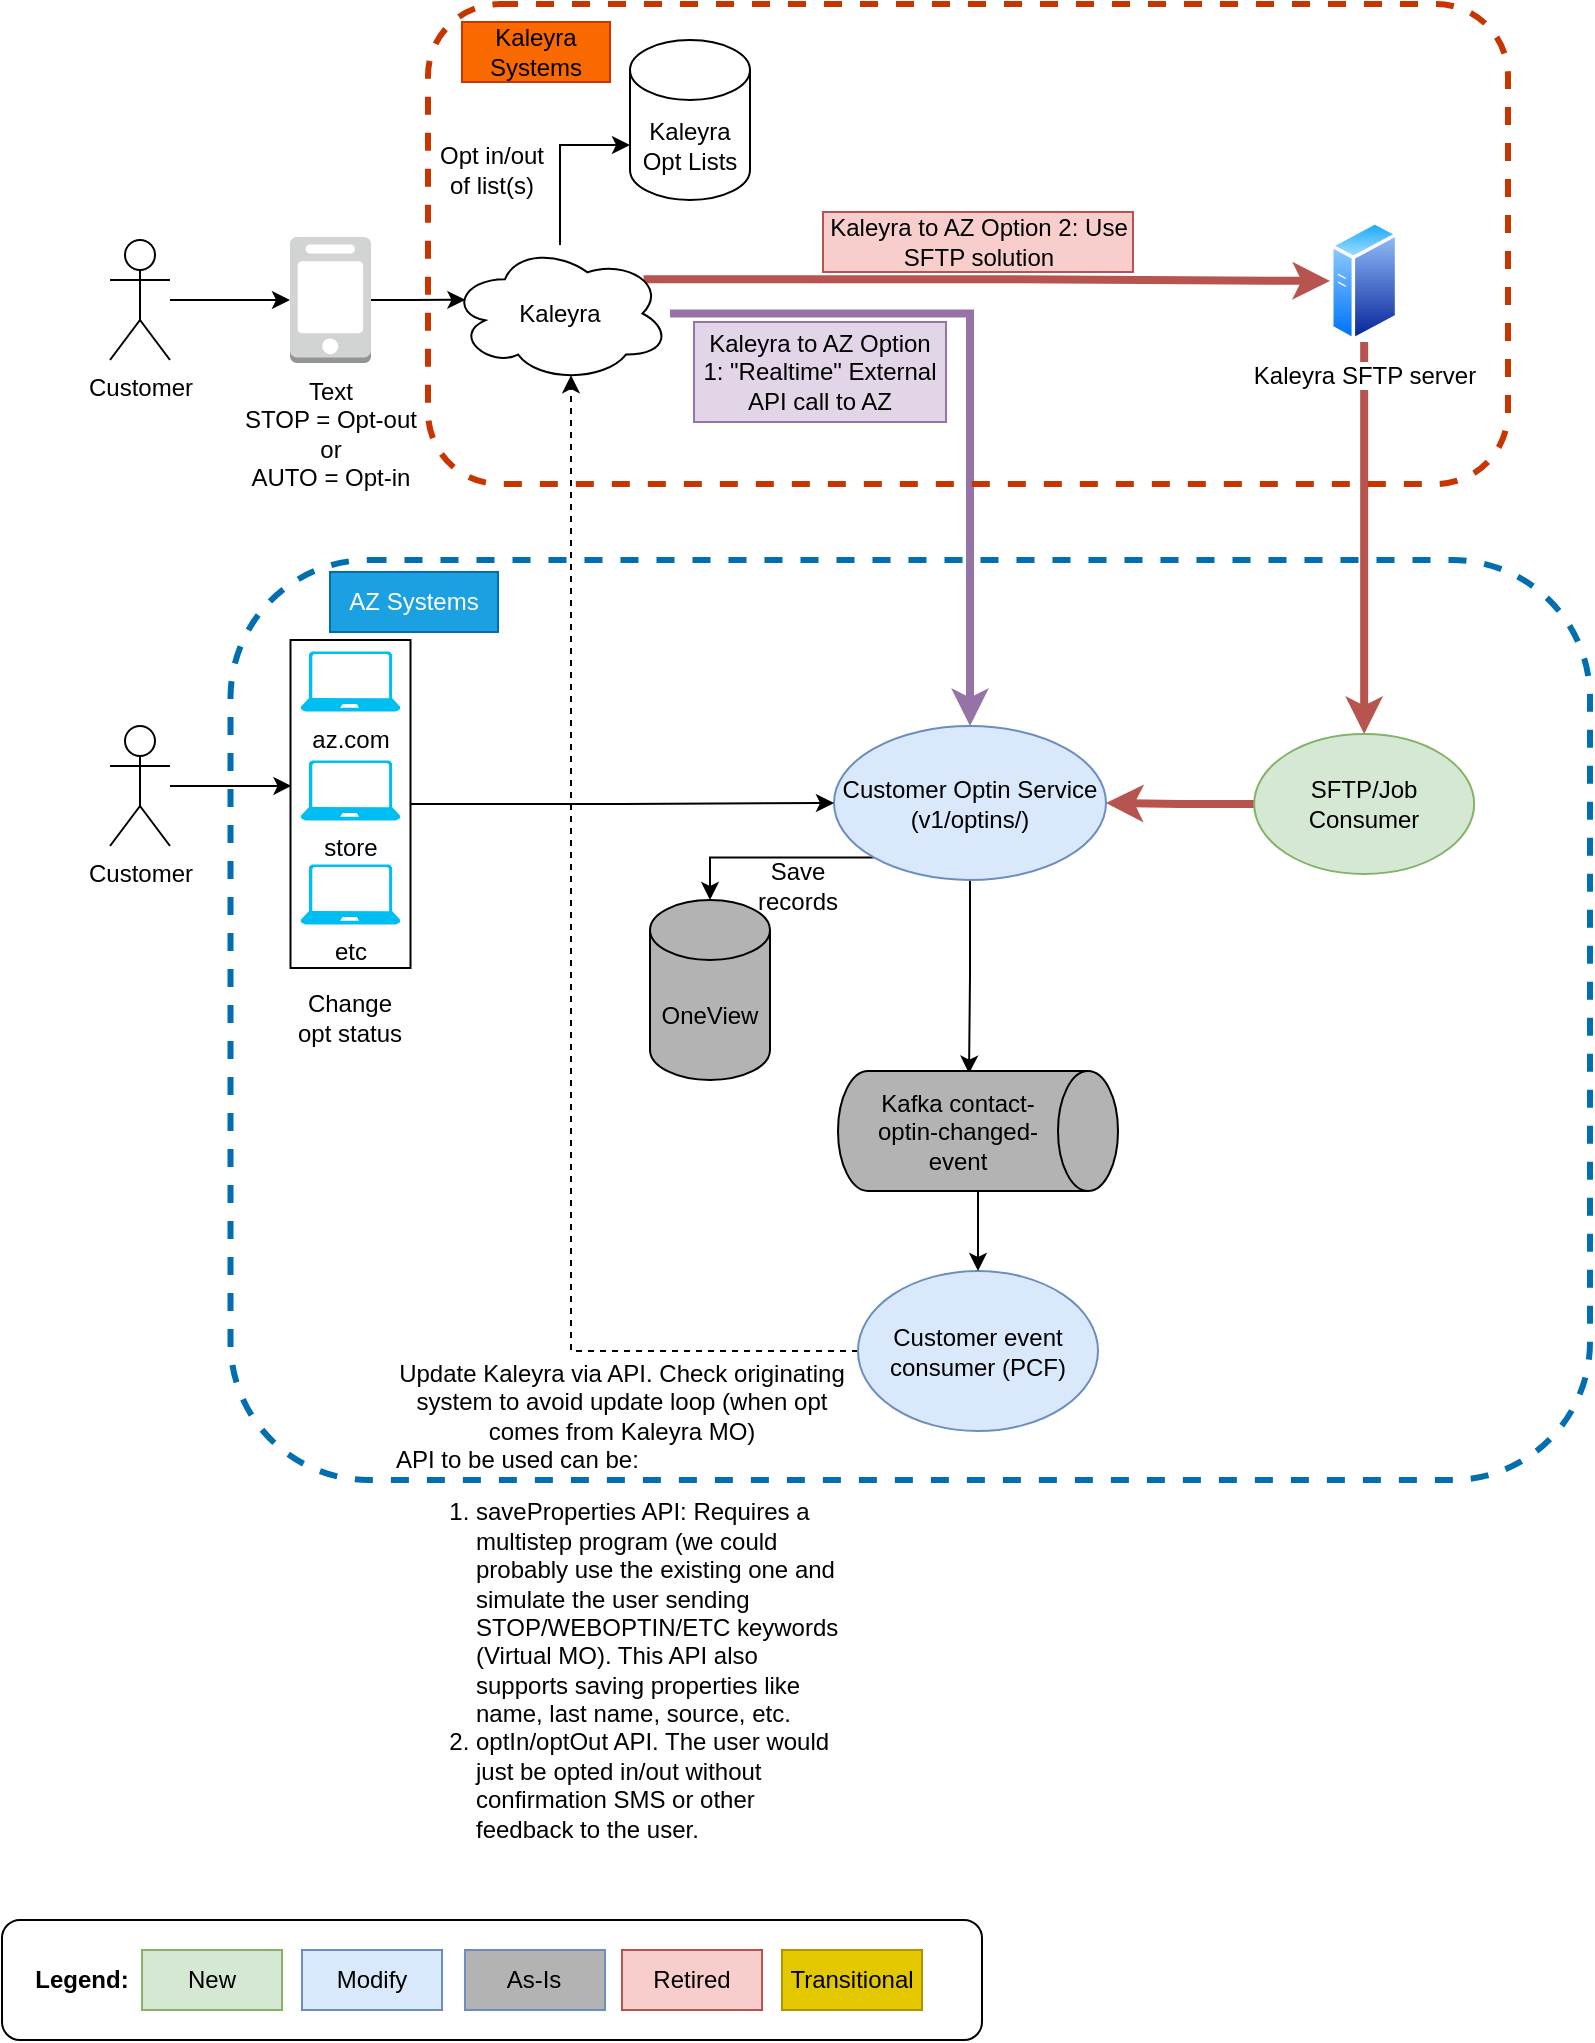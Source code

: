 <mxfile version="21.6.8" type="github">
  <diagram name="Page-1" id="bPTVf-BsiwisX3_Dfg2u">
    <mxGraphModel dx="1103" dy="608" grid="1" gridSize="10" guides="1" tooltips="1" connect="1" arrows="1" fold="1" page="1" pageScale="1" pageWidth="850" pageHeight="1100" math="0" shadow="0">
      <root>
        <mxCell id="0" />
        <mxCell id="1" parent="0" />
        <mxCell id="ZKfquur338v5OgfnKdS0-71" value="" style="rounded=1;whiteSpace=wrap;html=1;dashed=1;fillColor=none;strokeColor=#006EAF;fillStyle=auto;strokeWidth=3;fontColor=#ffffff;" vertex="1" parent="1">
          <mxGeometry x="134.25" y="288" width="679.75" height="460" as="geometry" />
        </mxCell>
        <mxCell id="ZKfquur338v5OgfnKdS0-1" value="OneView" style="shape=cylinder3;whiteSpace=wrap;html=1;boundedLbl=1;backgroundOutline=1;size=15;fillColor=#B3B3B3;" vertex="1" parent="1">
          <mxGeometry x="344" y="458" width="60" height="90" as="geometry" />
        </mxCell>
        <mxCell id="ZKfquur338v5OgfnKdS0-46" style="edgeStyle=orthogonalEdgeStyle;rounded=0;orthogonalLoop=1;jettySize=auto;html=1;entryX=0;entryY=0;entryDx=0;entryDy=52.5;entryPerimeter=0;" edge="1" parent="1" source="ZKfquur338v5OgfnKdS0-2" target="ZKfquur338v5OgfnKdS0-9">
          <mxGeometry relative="1" as="geometry" />
        </mxCell>
        <mxCell id="ZKfquur338v5OgfnKdS0-47" style="edgeStyle=orthogonalEdgeStyle;rounded=0;orthogonalLoop=1;jettySize=auto;html=1;entryX=0.5;entryY=0;entryDx=0;entryDy=0;fillColor=#e1d5e7;strokeColor=#9673a6;strokeWidth=4;" edge="1" parent="1" source="ZKfquur338v5OgfnKdS0-2" target="ZKfquur338v5OgfnKdS0-15">
          <mxGeometry relative="1" as="geometry" />
        </mxCell>
        <mxCell id="ZKfquur338v5OgfnKdS0-50" style="edgeStyle=orthogonalEdgeStyle;rounded=0;orthogonalLoop=1;jettySize=auto;html=1;exitX=0.88;exitY=0.25;exitDx=0;exitDy=0;exitPerimeter=0;entryX=0;entryY=0.5;entryDx=0;entryDy=0;fillColor=#f8cecc;strokeColor=#b85450;strokeWidth=4;" edge="1" parent="1" source="ZKfquur338v5OgfnKdS0-2" target="ZKfquur338v5OgfnKdS0-51">
          <mxGeometry relative="1" as="geometry">
            <mxPoint x="654" y="147.692" as="targetPoint" />
          </mxGeometry>
        </mxCell>
        <mxCell id="ZKfquur338v5OgfnKdS0-2" value="Kaleyra" style="ellipse;shape=cloud;whiteSpace=wrap;html=1;" vertex="1" parent="1">
          <mxGeometry x="244" y="130.5" width="110" height="68.5" as="geometry" />
        </mxCell>
        <mxCell id="ZKfquur338v5OgfnKdS0-8" style="edgeStyle=orthogonalEdgeStyle;rounded=0;orthogonalLoop=1;jettySize=auto;html=1;entryX=0;entryY=0.5;entryDx=0;entryDy=0;entryPerimeter=0;" edge="1" parent="1" source="ZKfquur338v5OgfnKdS0-3" target="ZKfquur338v5OgfnKdS0-7">
          <mxGeometry relative="1" as="geometry" />
        </mxCell>
        <mxCell id="ZKfquur338v5OgfnKdS0-3" value="Customer" style="shape=umlActor;verticalLabelPosition=bottom;verticalAlign=top;html=1;outlineConnect=0;" vertex="1" parent="1">
          <mxGeometry x="74" y="128" width="30" height="60" as="geometry" />
        </mxCell>
        <mxCell id="ZKfquur338v5OgfnKdS0-10" style="edgeStyle=orthogonalEdgeStyle;rounded=0;orthogonalLoop=1;jettySize=auto;html=1;entryX=0.07;entryY=0.4;entryDx=0;entryDy=0;entryPerimeter=0;" edge="1" parent="1" source="ZKfquur338v5OgfnKdS0-7" target="ZKfquur338v5OgfnKdS0-2">
          <mxGeometry relative="1" as="geometry" />
        </mxCell>
        <mxCell id="ZKfquur338v5OgfnKdS0-7" value="Text&lt;br&gt;STOP = Opt-out&lt;br&gt;or&lt;br&gt;AUTO = Opt-in" style="outlineConnect=0;dashed=0;verticalLabelPosition=bottom;verticalAlign=top;align=center;html=1;shape=mxgraph.aws3.mobile_client;fillColor=#D2D3D3;gradientColor=none;" vertex="1" parent="1">
          <mxGeometry x="164" y="126.5" width="40.5" height="63" as="geometry" />
        </mxCell>
        <mxCell id="ZKfquur338v5OgfnKdS0-9" value="Kaleyra Opt Lists" style="shape=cylinder3;whiteSpace=wrap;html=1;boundedLbl=1;backgroundOutline=1;size=15;" vertex="1" parent="1">
          <mxGeometry x="334" y="28" width="60" height="80" as="geometry" />
        </mxCell>
        <mxCell id="ZKfquur338v5OgfnKdS0-12" value="Opt in/out of list(s)" style="text;html=1;strokeColor=none;fillColor=none;align=center;verticalAlign=middle;whiteSpace=wrap;rounded=0;" vertex="1" parent="1">
          <mxGeometry x="235" y="78" width="60" height="30" as="geometry" />
        </mxCell>
        <mxCell id="ZKfquur338v5OgfnKdS0-22" style="edgeStyle=orthogonalEdgeStyle;rounded=0;orthogonalLoop=1;jettySize=auto;html=1;entryX=0.021;entryY=0.532;entryDx=0;entryDy=0;entryPerimeter=0;" edge="1" parent="1" source="ZKfquur338v5OgfnKdS0-15" target="ZKfquur338v5OgfnKdS0-18">
          <mxGeometry relative="1" as="geometry" />
        </mxCell>
        <mxCell id="ZKfquur338v5OgfnKdS0-56" style="edgeStyle=orthogonalEdgeStyle;rounded=0;orthogonalLoop=1;jettySize=auto;html=1;exitX=0;exitY=1;exitDx=0;exitDy=0;entryX=0.5;entryY=0;entryDx=0;entryDy=0;entryPerimeter=0;" edge="1" parent="1" source="ZKfquur338v5OgfnKdS0-15" target="ZKfquur338v5OgfnKdS0-1">
          <mxGeometry relative="1" as="geometry" />
        </mxCell>
        <mxCell id="ZKfquur338v5OgfnKdS0-15" value="Customer Optin Service&lt;br&gt;(v1/optins/)" style="ellipse;whiteSpace=wrap;html=1;fillColor=#dae8fc;strokeColor=#6c8ebf;" vertex="1" parent="1">
          <mxGeometry x="436" y="371" width="136" height="77" as="geometry" />
        </mxCell>
        <mxCell id="ZKfquur338v5OgfnKdS0-20" value="" style="group" vertex="1" connectable="0" parent="1">
          <mxGeometry x="438" y="543.5" width="140" height="60" as="geometry" />
        </mxCell>
        <mxCell id="ZKfquur338v5OgfnKdS0-18" value="" style="shape=cylinder3;whiteSpace=wrap;html=1;boundedLbl=1;backgroundOutline=1;size=15;rotation=90;fillColor=#B3B3B3;" vertex="1" parent="ZKfquur338v5OgfnKdS0-20">
          <mxGeometry x="40" y="-40" width="60" height="140" as="geometry" />
        </mxCell>
        <mxCell id="ZKfquur338v5OgfnKdS0-19" value="Kafka&amp;nbsp;contact-optin-changed-event" style="text;html=1;strokeColor=none;fillColor=none;align=center;verticalAlign=middle;whiteSpace=wrap;rounded=0;" vertex="1" parent="ZKfquur338v5OgfnKdS0-20">
          <mxGeometry x="10" y="15" width="100" height="30" as="geometry" />
        </mxCell>
        <mxCell id="ZKfquur338v5OgfnKdS0-42" style="edgeStyle=orthogonalEdgeStyle;rounded=0;orthogonalLoop=1;jettySize=auto;html=1;exitX=0;exitY=0.5;exitDx=0;exitDy=0;entryX=0.55;entryY=0.95;entryDx=0;entryDy=0;entryPerimeter=0;dashed=1;" edge="1" parent="1" source="ZKfquur338v5OgfnKdS0-23" target="ZKfquur338v5OgfnKdS0-2">
          <mxGeometry relative="1" as="geometry" />
        </mxCell>
        <mxCell id="ZKfquur338v5OgfnKdS0-23" value="Customer event consumer (PCF)" style="ellipse;whiteSpace=wrap;html=1;fillColor=#dae8fc;strokeColor=#6c8ebf;" vertex="1" parent="1">
          <mxGeometry x="448" y="643.5" width="120" height="80" as="geometry" />
        </mxCell>
        <mxCell id="ZKfquur338v5OgfnKdS0-24" style="edgeStyle=orthogonalEdgeStyle;rounded=0;orthogonalLoop=1;jettySize=auto;html=1;entryX=0.5;entryY=0;entryDx=0;entryDy=0;" edge="1" parent="1" source="ZKfquur338v5OgfnKdS0-18" target="ZKfquur338v5OgfnKdS0-23">
          <mxGeometry relative="1" as="geometry" />
        </mxCell>
        <mxCell id="ZKfquur338v5OgfnKdS0-26" value="Update Kaleyra via API. Check originating system to avoid update loop (when opt comes from Kaleyra MO)" style="text;html=1;strokeColor=none;fillColor=none;align=center;verticalAlign=middle;whiteSpace=wrap;rounded=0;" vertex="1" parent="1">
          <mxGeometry x="214.5" y="693.5" width="230" height="30" as="geometry" />
        </mxCell>
        <mxCell id="ZKfquur338v5OgfnKdS0-38" style="edgeStyle=orthogonalEdgeStyle;rounded=0;orthogonalLoop=1;jettySize=auto;html=1;entryX=0.008;entryY=0.445;entryDx=0;entryDy=0;entryPerimeter=0;" edge="1" parent="1" source="ZKfquur338v5OgfnKdS0-27" target="ZKfquur338v5OgfnKdS0-36">
          <mxGeometry relative="1" as="geometry" />
        </mxCell>
        <mxCell id="ZKfquur338v5OgfnKdS0-27" value="Customer" style="shape=umlActor;verticalLabelPosition=bottom;verticalAlign=top;html=1;outlineConnect=0;" vertex="1" parent="1">
          <mxGeometry x="74" y="371" width="30" height="60" as="geometry" />
        </mxCell>
        <mxCell id="ZKfquur338v5OgfnKdS0-37" value="" style="group" vertex="1" connectable="0" parent="1">
          <mxGeometry x="164.25" y="333.75" width="60" height="198.25" as="geometry" />
        </mxCell>
        <mxCell id="ZKfquur338v5OgfnKdS0-33" value="" style="group" vertex="1" connectable="0" parent="ZKfquur338v5OgfnKdS0-37">
          <mxGeometry x="5" width="55" height="158.25" as="geometry" />
        </mxCell>
        <mxCell id="ZKfquur338v5OgfnKdS0-36" value="" style="rounded=0;whiteSpace=wrap;html=1;" vertex="1" parent="ZKfquur338v5OgfnKdS0-33">
          <mxGeometry x="-5" y="-5.75" width="60" height="164" as="geometry" />
        </mxCell>
        <mxCell id="ZKfquur338v5OgfnKdS0-28" value="az.com" style="verticalLabelPosition=bottom;html=1;verticalAlign=top;align=center;strokeColor=none;fillColor=#00BEF2;shape=mxgraph.azure.laptop;pointerEvents=1;" vertex="1" parent="ZKfquur338v5OgfnKdS0-33">
          <mxGeometry width="50" height="30" as="geometry" />
        </mxCell>
        <mxCell id="ZKfquur338v5OgfnKdS0-29" value="store" style="verticalLabelPosition=bottom;html=1;verticalAlign=top;align=center;strokeColor=none;fillColor=#00BEF2;shape=mxgraph.azure.laptop;pointerEvents=1;" vertex="1" parent="ZKfquur338v5OgfnKdS0-33">
          <mxGeometry y="54.5" width="50" height="30" as="geometry" />
        </mxCell>
        <mxCell id="ZKfquur338v5OgfnKdS0-30" value="etc" style="verticalLabelPosition=bottom;html=1;verticalAlign=top;align=center;strokeColor=none;fillColor=#00BEF2;shape=mxgraph.azure.laptop;pointerEvents=1;" vertex="1" parent="ZKfquur338v5OgfnKdS0-33">
          <mxGeometry y="106.5" width="50" height="30" as="geometry" />
        </mxCell>
        <mxCell id="ZKfquur338v5OgfnKdS0-35" value="Change opt status" style="text;html=1;strokeColor=none;fillColor=none;align=center;verticalAlign=middle;whiteSpace=wrap;rounded=0;" vertex="1" parent="ZKfquur338v5OgfnKdS0-37">
          <mxGeometry y="168.25" width="60" height="30" as="geometry" />
        </mxCell>
        <mxCell id="ZKfquur338v5OgfnKdS0-40" style="edgeStyle=orthogonalEdgeStyle;rounded=0;orthogonalLoop=1;jettySize=auto;html=1;entryX=0;entryY=0.5;entryDx=0;entryDy=0;" edge="1" parent="1" source="ZKfquur338v5OgfnKdS0-36" target="ZKfquur338v5OgfnKdS0-15">
          <mxGeometry relative="1" as="geometry" />
        </mxCell>
        <mxCell id="ZKfquur338v5OgfnKdS0-49" value="Kaleyra to AZ Option 1: &quot;Realtime&quot; External API call to AZ" style="text;html=1;strokeColor=#9673a6;fillColor=#e1d5e7;align=center;verticalAlign=middle;whiteSpace=wrap;rounded=0;" vertex="1" parent="1">
          <mxGeometry x="366" y="169" width="126" height="50" as="geometry" />
        </mxCell>
        <mxCell id="ZKfquur338v5OgfnKdS0-54" style="edgeStyle=orthogonalEdgeStyle;rounded=0;orthogonalLoop=1;jettySize=auto;html=1;entryX=0.5;entryY=0;entryDx=0;entryDy=0;fillColor=#f8cecc;strokeColor=#b85450;strokeWidth=4;" edge="1" parent="1" source="ZKfquur338v5OgfnKdS0-51" target="ZKfquur338v5OgfnKdS0-53">
          <mxGeometry relative="1" as="geometry" />
        </mxCell>
        <mxCell id="ZKfquur338v5OgfnKdS0-51" value="Kaleyra SFTP server" style="image;aspect=fixed;perimeter=ellipsePerimeter;html=1;align=center;shadow=0;dashed=0;spacingTop=3;image=img/lib/active_directory/generic_server.svg;" vertex="1" parent="1">
          <mxGeometry x="684" y="118" width="34.16" height="61" as="geometry" />
        </mxCell>
        <mxCell id="ZKfquur338v5OgfnKdS0-58" style="edgeStyle=orthogonalEdgeStyle;rounded=0;orthogonalLoop=1;jettySize=auto;html=1;entryX=1;entryY=0.5;entryDx=0;entryDy=0;strokeWidth=4;fillColor=#f8cecc;strokeColor=#b85450;" edge="1" parent="1" source="ZKfquur338v5OgfnKdS0-53" target="ZKfquur338v5OgfnKdS0-15">
          <mxGeometry relative="1" as="geometry" />
        </mxCell>
        <mxCell id="ZKfquur338v5OgfnKdS0-53" value="SFTP/Job Consumer" style="ellipse;whiteSpace=wrap;html=1;fillColor=#d5e8d4;strokeColor=#82b366;" vertex="1" parent="1">
          <mxGeometry x="646.08" y="375" width="110" height="70" as="geometry" />
        </mxCell>
        <mxCell id="ZKfquur338v5OgfnKdS0-57" value="Save records" style="text;html=1;strokeColor=none;fillColor=none;align=center;verticalAlign=middle;whiteSpace=wrap;rounded=0;" vertex="1" parent="1">
          <mxGeometry x="388" y="436" width="60" height="30" as="geometry" />
        </mxCell>
        <mxCell id="ZKfquur338v5OgfnKdS0-59" value="Kaleyra to AZ Option 2: Use SFTP solution" style="text;html=1;strokeColor=#b85450;fillColor=#f8cecc;align=center;verticalAlign=middle;whiteSpace=wrap;rounded=0;" vertex="1" parent="1">
          <mxGeometry x="430.5" y="114" width="155" height="30" as="geometry" />
        </mxCell>
        <mxCell id="ZKfquur338v5OgfnKdS0-60" value="" style="group" vertex="1" connectable="0" parent="1">
          <mxGeometry x="20" y="968" width="490" height="60" as="geometry" />
        </mxCell>
        <mxCell id="ZKfquur338v5OgfnKdS0-61" value="" style="rounded=1;whiteSpace=wrap;html=1;" vertex="1" parent="ZKfquur338v5OgfnKdS0-60">
          <mxGeometry width="490" height="60" as="geometry" />
        </mxCell>
        <mxCell id="ZKfquur338v5OgfnKdS0-62" value="New" style="rounded=0;whiteSpace=wrap;html=1;fillColor=#d5e8d4;strokeColor=#82b366;" vertex="1" parent="ZKfquur338v5OgfnKdS0-60">
          <mxGeometry x="70.02" y="15" width="70" height="30" as="geometry" />
        </mxCell>
        <mxCell id="ZKfquur338v5OgfnKdS0-63" value="Modify" style="rounded=0;whiteSpace=wrap;html=1;fillColor=#dae8fc;strokeColor=#6c8ebf;" vertex="1" parent="ZKfquur338v5OgfnKdS0-60">
          <mxGeometry x="150" y="15" width="70" height="30" as="geometry" />
        </mxCell>
        <mxCell id="ZKfquur338v5OgfnKdS0-64" value="Retired" style="rounded=0;whiteSpace=wrap;html=1;fillColor=#f8cecc;strokeColor=#b85450;" vertex="1" parent="ZKfquur338v5OgfnKdS0-60">
          <mxGeometry x="310" y="15" width="70" height="30" as="geometry" />
        </mxCell>
        <mxCell id="ZKfquur338v5OgfnKdS0-65" value="Transitional" style="rounded=0;whiteSpace=wrap;html=1;fillColor=#e3c800;strokeColor=#B09500;fontColor=#000000;" vertex="1" parent="ZKfquur338v5OgfnKdS0-60">
          <mxGeometry x="390" y="15" width="70" height="30" as="geometry" />
        </mxCell>
        <mxCell id="ZKfquur338v5OgfnKdS0-66" value="&lt;b&gt;Legend:&lt;/b&gt;" style="text;html=1;strokeColor=none;fillColor=none;align=center;verticalAlign=middle;whiteSpace=wrap;rounded=0;" vertex="1" parent="ZKfquur338v5OgfnKdS0-60">
          <mxGeometry x="10" y="15" width="60" height="30" as="geometry" />
        </mxCell>
        <mxCell id="ZKfquur338v5OgfnKdS0-67" value="As-Is" style="rounded=0;whiteSpace=wrap;html=1;fillColor=#B3B3B3;strokeColor=#6c8ebf;" vertex="1" parent="ZKfquur338v5OgfnKdS0-60">
          <mxGeometry x="231.49" y="15" width="70" height="30" as="geometry" />
        </mxCell>
        <mxCell id="ZKfquur338v5OgfnKdS0-69" value="API to be used can be:&lt;br&gt;&lt;ol&gt;&lt;li&gt;saveProperties API: Requires a multistep program (we could probably use the existing one and simulate the user sending STOP/WEBOPTIN/ETC keywords (Virtual MO). This API also supports saving properties like name, last name, source, etc.&lt;/li&gt;&lt;li&gt;optIn/optOut API. The user would just be opted in/out without confirmation SMS or other feedback to the user.&lt;/li&gt;&lt;/ol&gt;" style="text;html=1;strokeColor=none;fillColor=none;align=left;verticalAlign=middle;whiteSpace=wrap;rounded=0;" vertex="1" parent="1">
          <mxGeometry x="214.5" y="725.5" width="230" height="220" as="geometry" />
        </mxCell>
        <mxCell id="ZKfquur338v5OgfnKdS0-72" value="AZ Systems" style="text;html=1;strokeColor=#006EAF;fillColor=#1ba1e2;align=center;verticalAlign=middle;whiteSpace=wrap;rounded=0;fontColor=#ffffff;gradientColor=none;" vertex="1" parent="1">
          <mxGeometry x="184" y="294" width="84" height="30" as="geometry" />
        </mxCell>
        <mxCell id="ZKfquur338v5OgfnKdS0-73" value="" style="rounded=1;whiteSpace=wrap;html=1;dashed=1;fillColor=none;strokeColor=#C73500;fillStyle=auto;strokeWidth=3;fontColor=#000000;" vertex="1" parent="1">
          <mxGeometry x="233" y="10" width="540" height="240" as="geometry" />
        </mxCell>
        <mxCell id="ZKfquur338v5OgfnKdS0-74" value="Kaleyra Systems" style="text;html=1;strokeColor=#C73500;fillColor=#fa6800;align=center;verticalAlign=middle;whiteSpace=wrap;rounded=0;fontColor=#000000;" vertex="1" parent="1">
          <mxGeometry x="250" y="19" width="74" height="30" as="geometry" />
        </mxCell>
      </root>
    </mxGraphModel>
  </diagram>
</mxfile>
